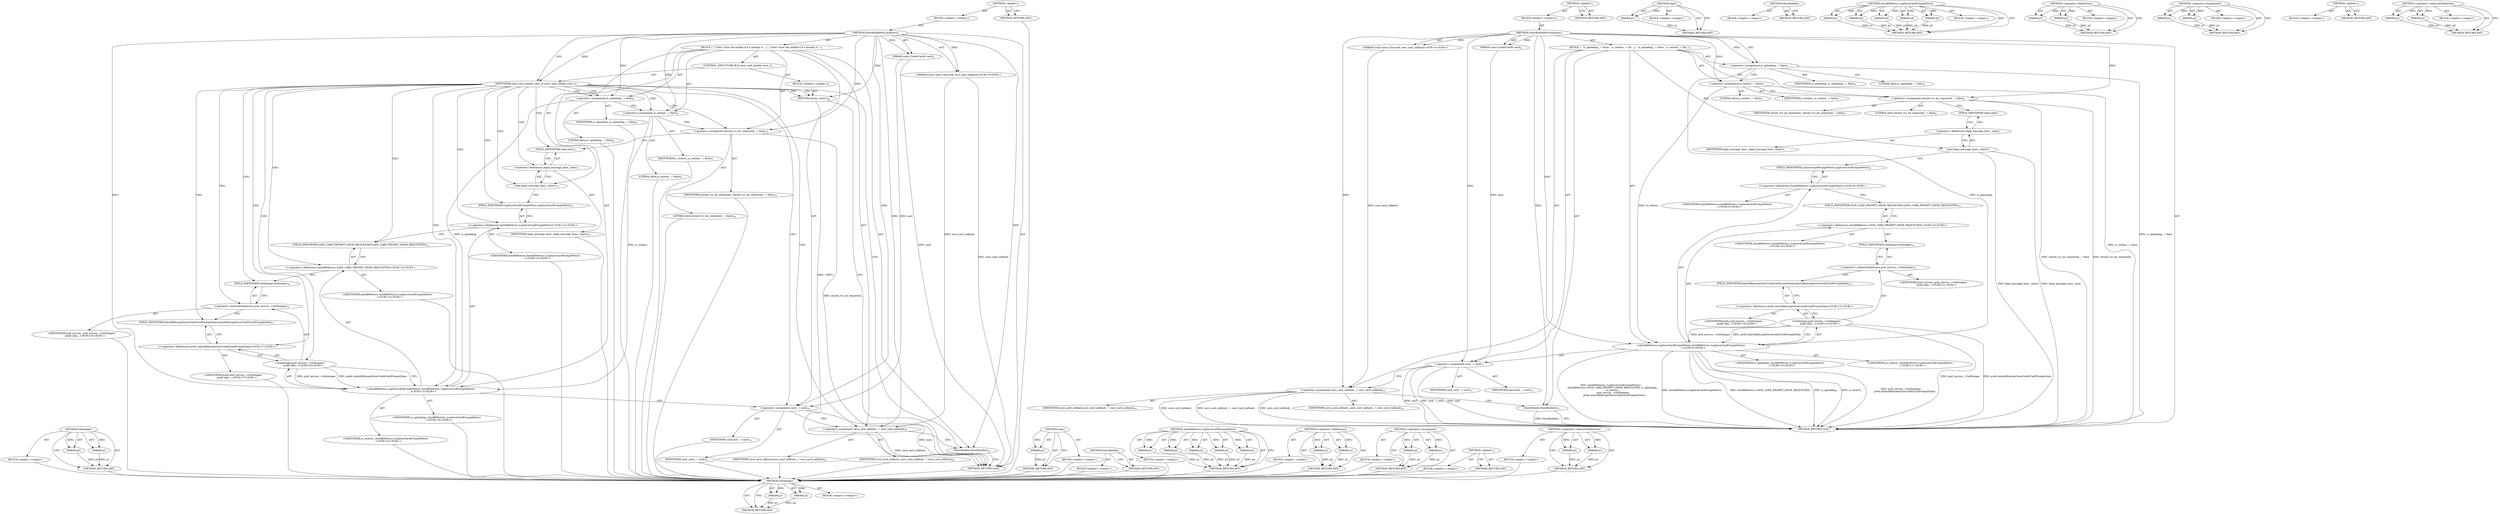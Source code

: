 digraph "&lt;operator&gt;.indirectFieldAccess" {
vulnerable_93 [label=<(METHOD,GetInteger)>];
vulnerable_94 [label=<(PARAM,p1)>];
vulnerable_95 [label=<(PARAM,p2)>];
vulnerable_96 [label=<(BLOCK,&lt;empty&gt;,&lt;empty&gt;)>];
vulnerable_97 [label=<(METHOD_RETURN,ANY)>];
vulnerable_6 [label=<(METHOD,&lt;global&gt;)<SUB>1</SUB>>];
vulnerable_7 [label=<(BLOCK,&lt;empty&gt;,&lt;empty&gt;)<SUB>1</SUB>>];
vulnerable_8 [label=<(METHOD,ShowBubbleForLocalSave)<SUB>1</SUB>>];
vulnerable_9 [label=<(PARAM,const CreditCard&amp; card)<SUB>2</SUB>>];
vulnerable_10 [label="<(PARAM,const base::Closure&amp; save_card_callback)<SUB>3</SUB>>"];
vulnerable_11 [label=<(BLOCK,{
   is_uploading_ = false;
   is_reshow_ = fal...,{
   is_uploading_ = false;
   is_reshow_ = fal...)<SUB>3</SUB>>];
vulnerable_12 [label=<(&lt;operator&gt;.assignment,is_uploading_ = false)<SUB>4</SUB>>];
vulnerable_13 [label=<(IDENTIFIER,is_uploading_,is_uploading_ = false)<SUB>4</SUB>>];
vulnerable_14 [label=<(LITERAL,false,is_uploading_ = false)<SUB>4</SUB>>];
vulnerable_15 [label=<(&lt;operator&gt;.assignment,is_reshow_ = false)<SUB>5</SUB>>];
vulnerable_16 [label=<(IDENTIFIER,is_reshow_,is_reshow_ = false)<SUB>5</SUB>>];
vulnerable_17 [label=<(LITERAL,false,is_reshow_ = false)<SUB>5</SUB>>];
vulnerable_18 [label=<(&lt;operator&gt;.assignment,should_cvc_be_requested_ = false)<SUB>6</SUB>>];
vulnerable_19 [label=<(IDENTIFIER,should_cvc_be_requested_,should_cvc_be_requested_ = false)<SUB>6</SUB>>];
vulnerable_20 [label=<(LITERAL,false,should_cvc_be_requested_ = false)<SUB>6</SUB>>];
vulnerable_21 [label=<(clear,legal_message_lines_.clear())<SUB>7</SUB>>];
vulnerable_22 [label=<(&lt;operator&gt;.fieldAccess,legal_message_lines_.clear)<SUB>7</SUB>>];
vulnerable_23 [label=<(IDENTIFIER,legal_message_lines_,legal_message_lines_.clear())<SUB>7</SUB>>];
vulnerable_24 [label=<(FIELD_IDENTIFIER,clear,clear)<SUB>7</SUB>>];
vulnerable_25 [label="<(AutofillMetrics.LogSaveCardPromptMetric,AutofillMetrics::LogSaveCardPromptMetric(
     ...)<SUB>9</SUB>>"];
vulnerable_26 [label="<(&lt;operator&gt;.fieldAccess,AutofillMetrics::LogSaveCardPromptMetric)<SUB>9</SUB>>"];
vulnerable_27 [label="<(IDENTIFIER,AutofillMetrics,AutofillMetrics::LogSaveCardPromptMetric(
     ...)<SUB>9</SUB>>"];
vulnerable_28 [label=<(FIELD_IDENTIFIER,LogSaveCardPromptMetric,LogSaveCardPromptMetric)<SUB>9</SUB>>];
vulnerable_29 [label="<(&lt;operator&gt;.fieldAccess,AutofillMetrics::SAVE_CARD_PROMPT_SHOW_REQUESTED)<SUB>10</SUB>>"];
vulnerable_30 [label="<(IDENTIFIER,AutofillMetrics,AutofillMetrics::LogSaveCardPromptMetric(
     ...)<SUB>10</SUB>>"];
vulnerable_31 [label=<(FIELD_IDENTIFIER,SAVE_CARD_PROMPT_SHOW_REQUESTED,SAVE_CARD_PROMPT_SHOW_REQUESTED)<SUB>10</SUB>>];
vulnerable_32 [label="<(IDENTIFIER,is_uploading_,AutofillMetrics::LogSaveCardPromptMetric(
     ...)<SUB>10</SUB>>"];
vulnerable_33 [label="<(IDENTIFIER,is_reshow_,AutofillMetrics::LogSaveCardPromptMetric(
     ...)<SUB>11</SUB>>"];
vulnerable_34 [label="<(GetInteger,pref_service_-&gt;GetInteger(
          prefs::kAu...)<SUB>12</SUB>>"];
vulnerable_35 [label=<(&lt;operator&gt;.indirectFieldAccess,pref_service_-&gt;GetInteger)<SUB>12</SUB>>];
vulnerable_36 [label="<(IDENTIFIER,pref_service_,pref_service_-&gt;GetInteger(
          prefs::kAu...)<SUB>12</SUB>>"];
vulnerable_37 [label=<(FIELD_IDENTIFIER,GetInteger,GetInteger)<SUB>12</SUB>>];
vulnerable_38 [label="<(&lt;operator&gt;.fieldAccess,prefs::kAutofillAcceptSaveCreditCardPromptState)<SUB>13</SUB>>"];
vulnerable_39 [label="<(IDENTIFIER,prefs,pref_service_-&gt;GetInteger(
          prefs::kAu...)<SUB>13</SUB>>"];
vulnerable_40 [label=<(FIELD_IDENTIFIER,kAutofillAcceptSaveCreditCardPromptState,kAutofillAcceptSaveCreditCardPromptState)<SUB>13</SUB>>];
vulnerable_41 [label=<(&lt;operator&gt;.assignment,card_ = card)<SUB>15</SUB>>];
vulnerable_42 [label=<(IDENTIFIER,card_,card_ = card)<SUB>15</SUB>>];
vulnerable_43 [label=<(IDENTIFIER,card,card_ = card)<SUB>15</SUB>>];
vulnerable_44 [label=<(&lt;operator&gt;.assignment,save_card_callback_ = save_card_callback)<SUB>16</SUB>>];
vulnerable_45 [label=<(IDENTIFIER,save_card_callback_,save_card_callback_ = save_card_callback)<SUB>16</SUB>>];
vulnerable_46 [label=<(IDENTIFIER,save_card_callback,save_card_callback_ = save_card_callback)<SUB>16</SUB>>];
vulnerable_47 [label=<(ShowBubble,ShowBubble())<SUB>17</SUB>>];
vulnerable_48 [label=<(METHOD_RETURN,void)<SUB>1</SUB>>];
vulnerable_50 [label=<(METHOD_RETURN,ANY)<SUB>1</SUB>>];
vulnerable_76 [label=<(METHOD,clear)>];
vulnerable_77 [label=<(PARAM,p1)>];
vulnerable_78 [label=<(BLOCK,&lt;empty&gt;,&lt;empty&gt;)>];
vulnerable_79 [label=<(METHOD_RETURN,ANY)>];
vulnerable_103 [label=<(METHOD,ShowBubble)>];
vulnerable_104 [label=<(BLOCK,&lt;empty&gt;,&lt;empty&gt;)>];
vulnerable_105 [label=<(METHOD_RETURN,ANY)>];
vulnerable_85 [label=<(METHOD,AutofillMetrics.LogSaveCardPromptMetric)>];
vulnerable_86 [label=<(PARAM,p1)>];
vulnerable_87 [label=<(PARAM,p2)>];
vulnerable_88 [label=<(PARAM,p3)>];
vulnerable_89 [label=<(PARAM,p4)>];
vulnerable_90 [label=<(PARAM,p5)>];
vulnerable_91 [label=<(BLOCK,&lt;empty&gt;,&lt;empty&gt;)>];
vulnerable_92 [label=<(METHOD_RETURN,ANY)>];
vulnerable_80 [label=<(METHOD,&lt;operator&gt;.fieldAccess)>];
vulnerable_81 [label=<(PARAM,p1)>];
vulnerable_82 [label=<(PARAM,p2)>];
vulnerable_83 [label=<(BLOCK,&lt;empty&gt;,&lt;empty&gt;)>];
vulnerable_84 [label=<(METHOD_RETURN,ANY)>];
vulnerable_71 [label=<(METHOD,&lt;operator&gt;.assignment)>];
vulnerable_72 [label=<(PARAM,p1)>];
vulnerable_73 [label=<(PARAM,p2)>];
vulnerable_74 [label=<(BLOCK,&lt;empty&gt;,&lt;empty&gt;)>];
vulnerable_75 [label=<(METHOD_RETURN,ANY)>];
vulnerable_65 [label=<(METHOD,&lt;global&gt;)<SUB>1</SUB>>];
vulnerable_66 [label=<(BLOCK,&lt;empty&gt;,&lt;empty&gt;)>];
vulnerable_67 [label=<(METHOD_RETURN,ANY)>];
vulnerable_98 [label=<(METHOD,&lt;operator&gt;.indirectFieldAccess)>];
vulnerable_99 [label=<(PARAM,p1)>];
vulnerable_100 [label=<(PARAM,p2)>];
vulnerable_101 [label=<(BLOCK,&lt;empty&gt;,&lt;empty&gt;)>];
vulnerable_102 [label=<(METHOD_RETURN,ANY)>];
fixed_97 [label=<(METHOD,GetInteger)>];
fixed_98 [label=<(PARAM,p1)>];
fixed_99 [label=<(PARAM,p2)>];
fixed_100 [label=<(BLOCK,&lt;empty&gt;,&lt;empty&gt;)>];
fixed_101 [label=<(METHOD_RETURN,ANY)>];
fixed_6 [label=<(METHOD,&lt;global&gt;)<SUB>1</SUB>>];
fixed_7 [label=<(BLOCK,&lt;empty&gt;,&lt;empty&gt;)<SUB>1</SUB>>];
fixed_8 [label=<(METHOD,ShowBubbleForLocalSave)<SUB>1</SUB>>];
fixed_9 [label=<(PARAM,const CreditCard&amp; card)<SUB>2</SUB>>];
fixed_10 [label="<(PARAM,const base::Closure&amp; save_card_callback)<SUB>3</SUB>>"];
fixed_11 [label=<(BLOCK,{
  // Don't show the bubble if it's already vi...,{
  // Don't show the bubble if it's already vi...)<SUB>3</SUB>>];
fixed_12 [label=<(CONTROL_STRUCTURE,IF,if (save_card_bubble_view_))<SUB>5</SUB>>];
fixed_13 [label=<(IDENTIFIER,save_card_bubble_view_,if (save_card_bubble_view_))<SUB>5</SUB>>];
fixed_14 [label=<(BLOCK,&lt;empty&gt;,&lt;empty&gt;)<SUB>6</SUB>>];
fixed_15 [label=<(RETURN,return;,return;)<SUB>6</SUB>>];
fixed_16 [label=<(&lt;operator&gt;.assignment,is_uploading_ = false)<SUB>8</SUB>>];
fixed_17 [label=<(IDENTIFIER,is_uploading_,is_uploading_ = false)<SUB>8</SUB>>];
fixed_18 [label=<(LITERAL,false,is_uploading_ = false)<SUB>8</SUB>>];
fixed_19 [label=<(&lt;operator&gt;.assignment,is_reshow_ = false)<SUB>9</SUB>>];
fixed_20 [label=<(IDENTIFIER,is_reshow_,is_reshow_ = false)<SUB>9</SUB>>];
fixed_21 [label=<(LITERAL,false,is_reshow_ = false)<SUB>9</SUB>>];
fixed_22 [label=<(&lt;operator&gt;.assignment,should_cvc_be_requested_ = false)<SUB>10</SUB>>];
fixed_23 [label=<(IDENTIFIER,should_cvc_be_requested_,should_cvc_be_requested_ = false)<SUB>10</SUB>>];
fixed_24 [label=<(LITERAL,false,should_cvc_be_requested_ = false)<SUB>10</SUB>>];
fixed_25 [label=<(clear,legal_message_lines_.clear())<SUB>11</SUB>>];
fixed_26 [label=<(&lt;operator&gt;.fieldAccess,legal_message_lines_.clear)<SUB>11</SUB>>];
fixed_27 [label=<(IDENTIFIER,legal_message_lines_,legal_message_lines_.clear())<SUB>11</SUB>>];
fixed_28 [label=<(FIELD_IDENTIFIER,clear,clear)<SUB>11</SUB>>];
fixed_29 [label="<(AutofillMetrics.LogSaveCardPromptMetric,AutofillMetrics::LogSaveCardPromptMetric(
     ...)<SUB>13</SUB>>"];
fixed_30 [label="<(&lt;operator&gt;.fieldAccess,AutofillMetrics::LogSaveCardPromptMetric)<SUB>13</SUB>>"];
fixed_31 [label="<(IDENTIFIER,AutofillMetrics,AutofillMetrics::LogSaveCardPromptMetric(
     ...)<SUB>13</SUB>>"];
fixed_32 [label=<(FIELD_IDENTIFIER,LogSaveCardPromptMetric,LogSaveCardPromptMetric)<SUB>13</SUB>>];
fixed_33 [label="<(&lt;operator&gt;.fieldAccess,AutofillMetrics::SAVE_CARD_PROMPT_SHOW_REQUESTED)<SUB>14</SUB>>"];
fixed_34 [label="<(IDENTIFIER,AutofillMetrics,AutofillMetrics::LogSaveCardPromptMetric(
     ...)<SUB>14</SUB>>"];
fixed_35 [label=<(FIELD_IDENTIFIER,SAVE_CARD_PROMPT_SHOW_REQUESTED,SAVE_CARD_PROMPT_SHOW_REQUESTED)<SUB>14</SUB>>];
fixed_36 [label="<(IDENTIFIER,is_uploading_,AutofillMetrics::LogSaveCardPromptMetric(
     ...)<SUB>14</SUB>>"];
fixed_37 [label="<(IDENTIFIER,is_reshow_,AutofillMetrics::LogSaveCardPromptMetric(
     ...)<SUB>15</SUB>>"];
fixed_38 [label="<(GetInteger,pref_service_-&gt;GetInteger(
          prefs::kAu...)<SUB>16</SUB>>"];
fixed_39 [label=<(&lt;operator&gt;.indirectFieldAccess,pref_service_-&gt;GetInteger)<SUB>16</SUB>>];
fixed_40 [label="<(IDENTIFIER,pref_service_,pref_service_-&gt;GetInteger(
          prefs::kAu...)<SUB>16</SUB>>"];
fixed_41 [label=<(FIELD_IDENTIFIER,GetInteger,GetInteger)<SUB>16</SUB>>];
fixed_42 [label="<(&lt;operator&gt;.fieldAccess,prefs::kAutofillAcceptSaveCreditCardPromptState)<SUB>17</SUB>>"];
fixed_43 [label="<(IDENTIFIER,prefs,pref_service_-&gt;GetInteger(
          prefs::kAu...)<SUB>17</SUB>>"];
fixed_44 [label=<(FIELD_IDENTIFIER,kAutofillAcceptSaveCreditCardPromptState,kAutofillAcceptSaveCreditCardPromptState)<SUB>17</SUB>>];
fixed_45 [label=<(&lt;operator&gt;.assignment,card_ = card)<SUB>19</SUB>>];
fixed_46 [label=<(IDENTIFIER,card_,card_ = card)<SUB>19</SUB>>];
fixed_47 [label=<(IDENTIFIER,card,card_ = card)<SUB>19</SUB>>];
fixed_48 [label=<(&lt;operator&gt;.assignment,save_card_callback_ = save_card_callback)<SUB>20</SUB>>];
fixed_49 [label=<(IDENTIFIER,save_card_callback_,save_card_callback_ = save_card_callback)<SUB>20</SUB>>];
fixed_50 [label=<(IDENTIFIER,save_card_callback,save_card_callback_ = save_card_callback)<SUB>20</SUB>>];
fixed_51 [label=<(ShowBubble,ShowBubble())<SUB>21</SUB>>];
fixed_52 [label=<(METHOD_RETURN,void)<SUB>1</SUB>>];
fixed_54 [label=<(METHOD_RETURN,ANY)<SUB>1</SUB>>];
fixed_80 [label=<(METHOD,clear)>];
fixed_81 [label=<(PARAM,p1)>];
fixed_82 [label=<(BLOCK,&lt;empty&gt;,&lt;empty&gt;)>];
fixed_83 [label=<(METHOD_RETURN,ANY)>];
fixed_107 [label=<(METHOD,ShowBubble)>];
fixed_108 [label=<(BLOCK,&lt;empty&gt;,&lt;empty&gt;)>];
fixed_109 [label=<(METHOD_RETURN,ANY)>];
fixed_89 [label=<(METHOD,AutofillMetrics.LogSaveCardPromptMetric)>];
fixed_90 [label=<(PARAM,p1)>];
fixed_91 [label=<(PARAM,p2)>];
fixed_92 [label=<(PARAM,p3)>];
fixed_93 [label=<(PARAM,p4)>];
fixed_94 [label=<(PARAM,p5)>];
fixed_95 [label=<(BLOCK,&lt;empty&gt;,&lt;empty&gt;)>];
fixed_96 [label=<(METHOD_RETURN,ANY)>];
fixed_84 [label=<(METHOD,&lt;operator&gt;.fieldAccess)>];
fixed_85 [label=<(PARAM,p1)>];
fixed_86 [label=<(PARAM,p2)>];
fixed_87 [label=<(BLOCK,&lt;empty&gt;,&lt;empty&gt;)>];
fixed_88 [label=<(METHOD_RETURN,ANY)>];
fixed_75 [label=<(METHOD,&lt;operator&gt;.assignment)>];
fixed_76 [label=<(PARAM,p1)>];
fixed_77 [label=<(PARAM,p2)>];
fixed_78 [label=<(BLOCK,&lt;empty&gt;,&lt;empty&gt;)>];
fixed_79 [label=<(METHOD_RETURN,ANY)>];
fixed_69 [label=<(METHOD,&lt;global&gt;)<SUB>1</SUB>>];
fixed_70 [label=<(BLOCK,&lt;empty&gt;,&lt;empty&gt;)>];
fixed_71 [label=<(METHOD_RETURN,ANY)>];
fixed_102 [label=<(METHOD,&lt;operator&gt;.indirectFieldAccess)>];
fixed_103 [label=<(PARAM,p1)>];
fixed_104 [label=<(PARAM,p2)>];
fixed_105 [label=<(BLOCK,&lt;empty&gt;,&lt;empty&gt;)>];
fixed_106 [label=<(METHOD_RETURN,ANY)>];
vulnerable_93 -> vulnerable_94  [key=0, label="AST: "];
vulnerable_93 -> vulnerable_94  [key=1, label="DDG: "];
vulnerable_93 -> vulnerable_96  [key=0, label="AST: "];
vulnerable_93 -> vulnerable_95  [key=0, label="AST: "];
vulnerable_93 -> vulnerable_95  [key=1, label="DDG: "];
vulnerable_93 -> vulnerable_97  [key=0, label="AST: "];
vulnerable_93 -> vulnerable_97  [key=1, label="CFG: "];
vulnerable_94 -> vulnerable_97  [key=0, label="DDG: p1"];
vulnerable_95 -> vulnerable_97  [key=0, label="DDG: p2"];
vulnerable_6 -> vulnerable_7  [key=0, label="AST: "];
vulnerable_6 -> vulnerable_50  [key=0, label="AST: "];
vulnerable_6 -> vulnerable_50  [key=1, label="CFG: "];
vulnerable_7 -> vulnerable_8  [key=0, label="AST: "];
vulnerable_8 -> vulnerable_9  [key=0, label="AST: "];
vulnerable_8 -> vulnerable_9  [key=1, label="DDG: "];
vulnerable_8 -> vulnerable_10  [key=0, label="AST: "];
vulnerable_8 -> vulnerable_10  [key=1, label="DDG: "];
vulnerable_8 -> vulnerable_11  [key=0, label="AST: "];
vulnerable_8 -> vulnerable_48  [key=0, label="AST: "];
vulnerable_8 -> vulnerable_12  [key=0, label="CFG: "];
vulnerable_8 -> vulnerable_12  [key=1, label="DDG: "];
vulnerable_8 -> vulnerable_15  [key=0, label="DDG: "];
vulnerable_8 -> vulnerable_18  [key=0, label="DDG: "];
vulnerable_8 -> vulnerable_41  [key=0, label="DDG: "];
vulnerable_8 -> vulnerable_44  [key=0, label="DDG: "];
vulnerable_8 -> vulnerable_47  [key=0, label="DDG: "];
vulnerable_8 -> vulnerable_25  [key=0, label="DDG: "];
vulnerable_9 -> vulnerable_41  [key=0, label="DDG: card"];
vulnerable_10 -> vulnerable_44  [key=0, label="DDG: save_card_callback"];
vulnerable_11 -> vulnerable_12  [key=0, label="AST: "];
vulnerable_11 -> vulnerable_15  [key=0, label="AST: "];
vulnerable_11 -> vulnerable_18  [key=0, label="AST: "];
vulnerable_11 -> vulnerable_21  [key=0, label="AST: "];
vulnerable_11 -> vulnerable_25  [key=0, label="AST: "];
vulnerable_11 -> vulnerable_41  [key=0, label="AST: "];
vulnerable_11 -> vulnerable_44  [key=0, label="AST: "];
vulnerable_11 -> vulnerable_47  [key=0, label="AST: "];
vulnerable_12 -> vulnerable_13  [key=0, label="AST: "];
vulnerable_12 -> vulnerable_14  [key=0, label="AST: "];
vulnerable_12 -> vulnerable_15  [key=0, label="CFG: "];
vulnerable_12 -> vulnerable_48  [key=0, label="DDG: is_uploading_ = false"];
vulnerable_12 -> vulnerable_25  [key=0, label="DDG: is_uploading_"];
vulnerable_15 -> vulnerable_16  [key=0, label="AST: "];
vulnerable_15 -> vulnerable_17  [key=0, label="AST: "];
vulnerable_15 -> vulnerable_18  [key=0, label="CFG: "];
vulnerable_15 -> vulnerable_48  [key=0, label="DDG: is_reshow_ = false"];
vulnerable_15 -> vulnerable_25  [key=0, label="DDG: is_reshow_"];
vulnerable_18 -> vulnerable_19  [key=0, label="AST: "];
vulnerable_18 -> vulnerable_20  [key=0, label="AST: "];
vulnerable_18 -> vulnerable_24  [key=0, label="CFG: "];
vulnerable_18 -> vulnerable_48  [key=0, label="DDG: should_cvc_be_requested_ = false"];
vulnerable_18 -> vulnerable_48  [key=1, label="DDG: should_cvc_be_requested_"];
vulnerable_21 -> vulnerable_22  [key=0, label="AST: "];
vulnerable_21 -> vulnerable_28  [key=0, label="CFG: "];
vulnerable_21 -> vulnerable_48  [key=0, label="DDG: legal_message_lines_.clear"];
vulnerable_21 -> vulnerable_48  [key=1, label="DDG: legal_message_lines_.clear()"];
vulnerable_22 -> vulnerable_23  [key=0, label="AST: "];
vulnerable_22 -> vulnerable_24  [key=0, label="AST: "];
vulnerable_22 -> vulnerable_21  [key=0, label="CFG: "];
vulnerable_24 -> vulnerable_22  [key=0, label="CFG: "];
vulnerable_25 -> vulnerable_26  [key=0, label="AST: "];
vulnerable_25 -> vulnerable_29  [key=0, label="AST: "];
vulnerable_25 -> vulnerable_32  [key=0, label="AST: "];
vulnerable_25 -> vulnerable_33  [key=0, label="AST: "];
vulnerable_25 -> vulnerable_34  [key=0, label="AST: "];
vulnerable_25 -> vulnerable_41  [key=0, label="CFG: "];
vulnerable_25 -> vulnerable_48  [key=0, label="DDG: AutofillMetrics::LogSaveCardPromptMetric"];
vulnerable_25 -> vulnerable_48  [key=1, label="DDG: AutofillMetrics::SAVE_CARD_PROMPT_SHOW_REQUESTED"];
vulnerable_25 -> vulnerable_48  [key=2, label="DDG: is_uploading_"];
vulnerable_25 -> vulnerable_48  [key=3, label="DDG: is_reshow_"];
vulnerable_25 -> vulnerable_48  [key=4, label="DDG: pref_service_-&gt;GetInteger(
          prefs::kAutofillAcceptSaveCreditCardPromptState)"];
vulnerable_25 -> vulnerable_48  [key=5, label="DDG: AutofillMetrics::LogSaveCardPromptMetric(
      AutofillMetrics::SAVE_CARD_PROMPT_SHOW_REQUESTED, is_uploading_,
      is_reshow_,
      pref_service_-&gt;GetInteger(
          prefs::kAutofillAcceptSaveCreditCardPromptState))"];
vulnerable_26 -> vulnerable_27  [key=0, label="AST: "];
vulnerable_26 -> vulnerable_28  [key=0, label="AST: "];
vulnerable_26 -> vulnerable_31  [key=0, label="CFG: "];
vulnerable_28 -> vulnerable_26  [key=0, label="CFG: "];
vulnerable_29 -> vulnerable_30  [key=0, label="AST: "];
vulnerable_29 -> vulnerable_31  [key=0, label="AST: "];
vulnerable_29 -> vulnerable_37  [key=0, label="CFG: "];
vulnerable_31 -> vulnerable_29  [key=0, label="CFG: "];
vulnerable_34 -> vulnerable_35  [key=0, label="AST: "];
vulnerable_34 -> vulnerable_38  [key=0, label="AST: "];
vulnerable_34 -> vulnerable_25  [key=0, label="CFG: "];
vulnerable_34 -> vulnerable_25  [key=1, label="DDG: pref_service_-&gt;GetInteger"];
vulnerable_34 -> vulnerable_25  [key=2, label="DDG: prefs::kAutofillAcceptSaveCreditCardPromptState"];
vulnerable_34 -> vulnerable_48  [key=0, label="DDG: pref_service_-&gt;GetInteger"];
vulnerable_34 -> vulnerable_48  [key=1, label="DDG: prefs::kAutofillAcceptSaveCreditCardPromptState"];
vulnerable_35 -> vulnerable_36  [key=0, label="AST: "];
vulnerable_35 -> vulnerable_37  [key=0, label="AST: "];
vulnerable_35 -> vulnerable_40  [key=0, label="CFG: "];
vulnerable_37 -> vulnerable_35  [key=0, label="CFG: "];
vulnerable_38 -> vulnerable_39  [key=0, label="AST: "];
vulnerable_38 -> vulnerable_40  [key=0, label="AST: "];
vulnerable_38 -> vulnerable_34  [key=0, label="CFG: "];
vulnerable_40 -> vulnerable_38  [key=0, label="CFG: "];
vulnerable_41 -> vulnerable_42  [key=0, label="AST: "];
vulnerable_41 -> vulnerable_43  [key=0, label="AST: "];
vulnerable_41 -> vulnerable_44  [key=0, label="CFG: "];
vulnerable_41 -> vulnerable_48  [key=0, label="DDG: card"];
vulnerable_41 -> vulnerable_48  [key=1, label="DDG: card_ = card"];
vulnerable_41 -> vulnerable_48  [key=2, label="DDG: card_"];
vulnerable_44 -> vulnerable_45  [key=0, label="AST: "];
vulnerable_44 -> vulnerable_46  [key=0, label="AST: "];
vulnerable_44 -> vulnerable_47  [key=0, label="CFG: "];
vulnerable_44 -> vulnerable_48  [key=0, label="DDG: save_card_callback"];
vulnerable_44 -> vulnerable_48  [key=1, label="DDG: save_card_callback_ = save_card_callback"];
vulnerable_44 -> vulnerable_48  [key=2, label="DDG: save_card_callback_"];
vulnerable_47 -> vulnerable_48  [key=0, label="CFG: "];
vulnerable_47 -> vulnerable_48  [key=1, label="DDG: ShowBubble()"];
vulnerable_76 -> vulnerable_77  [key=0, label="AST: "];
vulnerable_76 -> vulnerable_77  [key=1, label="DDG: "];
vulnerable_76 -> vulnerable_78  [key=0, label="AST: "];
vulnerable_76 -> vulnerable_79  [key=0, label="AST: "];
vulnerable_76 -> vulnerable_79  [key=1, label="CFG: "];
vulnerable_77 -> vulnerable_79  [key=0, label="DDG: p1"];
vulnerable_103 -> vulnerable_104  [key=0, label="AST: "];
vulnerable_103 -> vulnerable_105  [key=0, label="AST: "];
vulnerable_103 -> vulnerable_105  [key=1, label="CFG: "];
vulnerable_85 -> vulnerable_86  [key=0, label="AST: "];
vulnerable_85 -> vulnerable_86  [key=1, label="DDG: "];
vulnerable_85 -> vulnerable_91  [key=0, label="AST: "];
vulnerable_85 -> vulnerable_87  [key=0, label="AST: "];
vulnerable_85 -> vulnerable_87  [key=1, label="DDG: "];
vulnerable_85 -> vulnerable_92  [key=0, label="AST: "];
vulnerable_85 -> vulnerable_92  [key=1, label="CFG: "];
vulnerable_85 -> vulnerable_88  [key=0, label="AST: "];
vulnerable_85 -> vulnerable_88  [key=1, label="DDG: "];
vulnerable_85 -> vulnerable_89  [key=0, label="AST: "];
vulnerable_85 -> vulnerable_89  [key=1, label="DDG: "];
vulnerable_85 -> vulnerable_90  [key=0, label="AST: "];
vulnerable_85 -> vulnerable_90  [key=1, label="DDG: "];
vulnerable_86 -> vulnerable_92  [key=0, label="DDG: p1"];
vulnerable_87 -> vulnerable_92  [key=0, label="DDG: p2"];
vulnerable_88 -> vulnerable_92  [key=0, label="DDG: p3"];
vulnerable_89 -> vulnerable_92  [key=0, label="DDG: p4"];
vulnerable_90 -> vulnerable_92  [key=0, label="DDG: p5"];
vulnerable_80 -> vulnerable_81  [key=0, label="AST: "];
vulnerable_80 -> vulnerable_81  [key=1, label="DDG: "];
vulnerable_80 -> vulnerable_83  [key=0, label="AST: "];
vulnerable_80 -> vulnerable_82  [key=0, label="AST: "];
vulnerable_80 -> vulnerable_82  [key=1, label="DDG: "];
vulnerable_80 -> vulnerable_84  [key=0, label="AST: "];
vulnerable_80 -> vulnerable_84  [key=1, label="CFG: "];
vulnerable_81 -> vulnerable_84  [key=0, label="DDG: p1"];
vulnerable_82 -> vulnerable_84  [key=0, label="DDG: p2"];
vulnerable_71 -> vulnerable_72  [key=0, label="AST: "];
vulnerable_71 -> vulnerable_72  [key=1, label="DDG: "];
vulnerable_71 -> vulnerable_74  [key=0, label="AST: "];
vulnerable_71 -> vulnerable_73  [key=0, label="AST: "];
vulnerable_71 -> vulnerable_73  [key=1, label="DDG: "];
vulnerable_71 -> vulnerable_75  [key=0, label="AST: "];
vulnerable_71 -> vulnerable_75  [key=1, label="CFG: "];
vulnerable_72 -> vulnerable_75  [key=0, label="DDG: p1"];
vulnerable_73 -> vulnerable_75  [key=0, label="DDG: p2"];
vulnerable_65 -> vulnerable_66  [key=0, label="AST: "];
vulnerable_65 -> vulnerable_67  [key=0, label="AST: "];
vulnerable_65 -> vulnerable_67  [key=1, label="CFG: "];
vulnerable_98 -> vulnerable_99  [key=0, label="AST: "];
vulnerable_98 -> vulnerable_99  [key=1, label="DDG: "];
vulnerable_98 -> vulnerable_101  [key=0, label="AST: "];
vulnerable_98 -> vulnerable_100  [key=0, label="AST: "];
vulnerable_98 -> vulnerable_100  [key=1, label="DDG: "];
vulnerable_98 -> vulnerable_102  [key=0, label="AST: "];
vulnerable_98 -> vulnerable_102  [key=1, label="CFG: "];
vulnerable_99 -> vulnerable_102  [key=0, label="DDG: p1"];
vulnerable_100 -> vulnerable_102  [key=0, label="DDG: p2"];
fixed_97 -> fixed_98  [key=0, label="AST: "];
fixed_97 -> fixed_98  [key=1, label="DDG: "];
fixed_97 -> fixed_100  [key=0, label="AST: "];
fixed_97 -> fixed_99  [key=0, label="AST: "];
fixed_97 -> fixed_99  [key=1, label="DDG: "];
fixed_97 -> fixed_101  [key=0, label="AST: "];
fixed_97 -> fixed_101  [key=1, label="CFG: "];
fixed_98 -> fixed_101  [key=0, label="DDG: p1"];
fixed_99 -> fixed_101  [key=0, label="DDG: p2"];
fixed_100 -> vulnerable_93  [key=0];
fixed_101 -> vulnerable_93  [key=0];
fixed_6 -> fixed_7  [key=0, label="AST: "];
fixed_6 -> fixed_54  [key=0, label="AST: "];
fixed_6 -> fixed_54  [key=1, label="CFG: "];
fixed_7 -> fixed_8  [key=0, label="AST: "];
fixed_8 -> fixed_9  [key=0, label="AST: "];
fixed_8 -> fixed_9  [key=1, label="DDG: "];
fixed_8 -> fixed_10  [key=0, label="AST: "];
fixed_8 -> fixed_10  [key=1, label="DDG: "];
fixed_8 -> fixed_11  [key=0, label="AST: "];
fixed_8 -> fixed_52  [key=0, label="AST: "];
fixed_8 -> fixed_13  [key=0, label="CFG: "];
fixed_8 -> fixed_13  [key=1, label="DDG: "];
fixed_8 -> fixed_16  [key=0, label="DDG: "];
fixed_8 -> fixed_19  [key=0, label="DDG: "];
fixed_8 -> fixed_22  [key=0, label="DDG: "];
fixed_8 -> fixed_45  [key=0, label="DDG: "];
fixed_8 -> fixed_48  [key=0, label="DDG: "];
fixed_8 -> fixed_51  [key=0, label="DDG: "];
fixed_8 -> fixed_29  [key=0, label="DDG: "];
fixed_8 -> fixed_15  [key=0, label="DDG: "];
fixed_9 -> fixed_52  [key=0, label="DDG: card"];
fixed_9 -> fixed_45  [key=0, label="DDG: card"];
fixed_10 -> fixed_52  [key=0, label="DDG: save_card_callback"];
fixed_10 -> fixed_48  [key=0, label="DDG: save_card_callback"];
fixed_11 -> fixed_12  [key=0, label="AST: "];
fixed_11 -> fixed_16  [key=0, label="AST: "];
fixed_11 -> fixed_19  [key=0, label="AST: "];
fixed_11 -> fixed_22  [key=0, label="AST: "];
fixed_11 -> fixed_25  [key=0, label="AST: "];
fixed_11 -> fixed_29  [key=0, label="AST: "];
fixed_11 -> fixed_45  [key=0, label="AST: "];
fixed_11 -> fixed_48  [key=0, label="AST: "];
fixed_11 -> fixed_51  [key=0, label="AST: "];
fixed_12 -> fixed_13  [key=0, label="AST: "];
fixed_12 -> fixed_14  [key=0, label="AST: "];
fixed_13 -> fixed_15  [key=0, label="CFG: "];
fixed_13 -> fixed_15  [key=1, label="CDG: "];
fixed_13 -> fixed_16  [key=0, label="CFG: "];
fixed_13 -> fixed_16  [key=1, label="CDG: "];
fixed_13 -> fixed_30  [key=0, label="CDG: "];
fixed_13 -> fixed_48  [key=0, label="CDG: "];
fixed_13 -> fixed_32  [key=0, label="CDG: "];
fixed_13 -> fixed_33  [key=0, label="CDG: "];
fixed_13 -> fixed_26  [key=0, label="CDG: "];
fixed_13 -> fixed_42  [key=0, label="CDG: "];
fixed_13 -> fixed_51  [key=0, label="CDG: "];
fixed_13 -> fixed_19  [key=0, label="CDG: "];
fixed_13 -> fixed_28  [key=0, label="CDG: "];
fixed_13 -> fixed_38  [key=0, label="CDG: "];
fixed_13 -> fixed_25  [key=0, label="CDG: "];
fixed_13 -> fixed_22  [key=0, label="CDG: "];
fixed_13 -> fixed_41  [key=0, label="CDG: "];
fixed_13 -> fixed_45  [key=0, label="CDG: "];
fixed_13 -> fixed_29  [key=0, label="CDG: "];
fixed_13 -> fixed_44  [key=0, label="CDG: "];
fixed_13 -> fixed_35  [key=0, label="CDG: "];
fixed_13 -> fixed_39  [key=0, label="CDG: "];
fixed_14 -> fixed_15  [key=0, label="AST: "];
fixed_15 -> fixed_52  [key=0, label="CFG: "];
fixed_15 -> fixed_52  [key=1, label="DDG: &lt;RET&gt;"];
fixed_16 -> fixed_17  [key=0, label="AST: "];
fixed_16 -> fixed_18  [key=0, label="AST: "];
fixed_16 -> fixed_19  [key=0, label="CFG: "];
fixed_16 -> fixed_29  [key=0, label="DDG: is_uploading_"];
fixed_17 -> vulnerable_93  [key=0];
fixed_18 -> vulnerable_93  [key=0];
fixed_19 -> fixed_20  [key=0, label="AST: "];
fixed_19 -> fixed_21  [key=0, label="AST: "];
fixed_19 -> fixed_22  [key=0, label="CFG: "];
fixed_19 -> fixed_29  [key=0, label="DDG: is_reshow_"];
fixed_20 -> vulnerable_93  [key=0];
fixed_21 -> vulnerable_93  [key=0];
fixed_22 -> fixed_23  [key=0, label="AST: "];
fixed_22 -> fixed_24  [key=0, label="AST: "];
fixed_22 -> fixed_28  [key=0, label="CFG: "];
fixed_22 -> fixed_52  [key=0, label="DDG: should_cvc_be_requested_"];
fixed_23 -> vulnerable_93  [key=0];
fixed_24 -> vulnerable_93  [key=0];
fixed_25 -> fixed_26  [key=0, label="AST: "];
fixed_25 -> fixed_32  [key=0, label="CFG: "];
fixed_26 -> fixed_27  [key=0, label="AST: "];
fixed_26 -> fixed_28  [key=0, label="AST: "];
fixed_26 -> fixed_25  [key=0, label="CFG: "];
fixed_27 -> vulnerable_93  [key=0];
fixed_28 -> fixed_26  [key=0, label="CFG: "];
fixed_29 -> fixed_30  [key=0, label="AST: "];
fixed_29 -> fixed_33  [key=0, label="AST: "];
fixed_29 -> fixed_36  [key=0, label="AST: "];
fixed_29 -> fixed_37  [key=0, label="AST: "];
fixed_29 -> fixed_38  [key=0, label="AST: "];
fixed_29 -> fixed_45  [key=0, label="CFG: "];
fixed_30 -> fixed_31  [key=0, label="AST: "];
fixed_30 -> fixed_32  [key=0, label="AST: "];
fixed_30 -> fixed_35  [key=0, label="CFG: "];
fixed_31 -> vulnerable_93  [key=0];
fixed_32 -> fixed_30  [key=0, label="CFG: "];
fixed_33 -> fixed_34  [key=0, label="AST: "];
fixed_33 -> fixed_35  [key=0, label="AST: "];
fixed_33 -> fixed_41  [key=0, label="CFG: "];
fixed_34 -> vulnerable_93  [key=0];
fixed_35 -> fixed_33  [key=0, label="CFG: "];
fixed_36 -> vulnerable_93  [key=0];
fixed_37 -> vulnerable_93  [key=0];
fixed_38 -> fixed_39  [key=0, label="AST: "];
fixed_38 -> fixed_42  [key=0, label="AST: "];
fixed_38 -> fixed_29  [key=0, label="CFG: "];
fixed_38 -> fixed_29  [key=1, label="DDG: pref_service_-&gt;GetInteger"];
fixed_38 -> fixed_29  [key=2, label="DDG: prefs::kAutofillAcceptSaveCreditCardPromptState"];
fixed_39 -> fixed_40  [key=0, label="AST: "];
fixed_39 -> fixed_41  [key=0, label="AST: "];
fixed_39 -> fixed_44  [key=0, label="CFG: "];
fixed_40 -> vulnerable_93  [key=0];
fixed_41 -> fixed_39  [key=0, label="CFG: "];
fixed_42 -> fixed_43  [key=0, label="AST: "];
fixed_42 -> fixed_44  [key=0, label="AST: "];
fixed_42 -> fixed_38  [key=0, label="CFG: "];
fixed_43 -> vulnerable_93  [key=0];
fixed_44 -> fixed_42  [key=0, label="CFG: "];
fixed_45 -> fixed_46  [key=0, label="AST: "];
fixed_45 -> fixed_47  [key=0, label="AST: "];
fixed_45 -> fixed_48  [key=0, label="CFG: "];
fixed_45 -> fixed_52  [key=0, label="DDG: card_"];
fixed_46 -> vulnerable_93  [key=0];
fixed_47 -> vulnerable_93  [key=0];
fixed_48 -> fixed_49  [key=0, label="AST: "];
fixed_48 -> fixed_50  [key=0, label="AST: "];
fixed_48 -> fixed_51  [key=0, label="CFG: "];
fixed_48 -> fixed_52  [key=0, label="DDG: save_card_callback_"];
fixed_49 -> vulnerable_93  [key=0];
fixed_50 -> vulnerable_93  [key=0];
fixed_51 -> fixed_52  [key=0, label="CFG: "];
fixed_52 -> vulnerable_93  [key=0];
fixed_54 -> vulnerable_93  [key=0];
fixed_80 -> fixed_81  [key=0, label="AST: "];
fixed_80 -> fixed_81  [key=1, label="DDG: "];
fixed_80 -> fixed_82  [key=0, label="AST: "];
fixed_80 -> fixed_83  [key=0, label="AST: "];
fixed_80 -> fixed_83  [key=1, label="CFG: "];
fixed_81 -> fixed_83  [key=0, label="DDG: p1"];
fixed_82 -> vulnerable_93  [key=0];
fixed_83 -> vulnerable_93  [key=0];
fixed_107 -> fixed_108  [key=0, label="AST: "];
fixed_107 -> fixed_109  [key=0, label="AST: "];
fixed_107 -> fixed_109  [key=1, label="CFG: "];
fixed_108 -> vulnerable_93  [key=0];
fixed_109 -> vulnerable_93  [key=0];
fixed_89 -> fixed_90  [key=0, label="AST: "];
fixed_89 -> fixed_90  [key=1, label="DDG: "];
fixed_89 -> fixed_95  [key=0, label="AST: "];
fixed_89 -> fixed_91  [key=0, label="AST: "];
fixed_89 -> fixed_91  [key=1, label="DDG: "];
fixed_89 -> fixed_96  [key=0, label="AST: "];
fixed_89 -> fixed_96  [key=1, label="CFG: "];
fixed_89 -> fixed_92  [key=0, label="AST: "];
fixed_89 -> fixed_92  [key=1, label="DDG: "];
fixed_89 -> fixed_93  [key=0, label="AST: "];
fixed_89 -> fixed_93  [key=1, label="DDG: "];
fixed_89 -> fixed_94  [key=0, label="AST: "];
fixed_89 -> fixed_94  [key=1, label="DDG: "];
fixed_90 -> fixed_96  [key=0, label="DDG: p1"];
fixed_91 -> fixed_96  [key=0, label="DDG: p2"];
fixed_92 -> fixed_96  [key=0, label="DDG: p3"];
fixed_93 -> fixed_96  [key=0, label="DDG: p4"];
fixed_94 -> fixed_96  [key=0, label="DDG: p5"];
fixed_95 -> vulnerable_93  [key=0];
fixed_96 -> vulnerable_93  [key=0];
fixed_84 -> fixed_85  [key=0, label="AST: "];
fixed_84 -> fixed_85  [key=1, label="DDG: "];
fixed_84 -> fixed_87  [key=0, label="AST: "];
fixed_84 -> fixed_86  [key=0, label="AST: "];
fixed_84 -> fixed_86  [key=1, label="DDG: "];
fixed_84 -> fixed_88  [key=0, label="AST: "];
fixed_84 -> fixed_88  [key=1, label="CFG: "];
fixed_85 -> fixed_88  [key=0, label="DDG: p1"];
fixed_86 -> fixed_88  [key=0, label="DDG: p2"];
fixed_87 -> vulnerable_93  [key=0];
fixed_88 -> vulnerable_93  [key=0];
fixed_75 -> fixed_76  [key=0, label="AST: "];
fixed_75 -> fixed_76  [key=1, label="DDG: "];
fixed_75 -> fixed_78  [key=0, label="AST: "];
fixed_75 -> fixed_77  [key=0, label="AST: "];
fixed_75 -> fixed_77  [key=1, label="DDG: "];
fixed_75 -> fixed_79  [key=0, label="AST: "];
fixed_75 -> fixed_79  [key=1, label="CFG: "];
fixed_76 -> fixed_79  [key=0, label="DDG: p1"];
fixed_77 -> fixed_79  [key=0, label="DDG: p2"];
fixed_78 -> vulnerable_93  [key=0];
fixed_79 -> vulnerable_93  [key=0];
fixed_69 -> fixed_70  [key=0, label="AST: "];
fixed_69 -> fixed_71  [key=0, label="AST: "];
fixed_69 -> fixed_71  [key=1, label="CFG: "];
fixed_70 -> vulnerable_93  [key=0];
fixed_71 -> vulnerable_93  [key=0];
fixed_102 -> fixed_103  [key=0, label="AST: "];
fixed_102 -> fixed_103  [key=1, label="DDG: "];
fixed_102 -> fixed_105  [key=0, label="AST: "];
fixed_102 -> fixed_104  [key=0, label="AST: "];
fixed_102 -> fixed_104  [key=1, label="DDG: "];
fixed_102 -> fixed_106  [key=0, label="AST: "];
fixed_102 -> fixed_106  [key=1, label="CFG: "];
fixed_103 -> fixed_106  [key=0, label="DDG: p1"];
fixed_104 -> fixed_106  [key=0, label="DDG: p2"];
fixed_105 -> vulnerable_93  [key=0];
fixed_106 -> vulnerable_93  [key=0];
}
